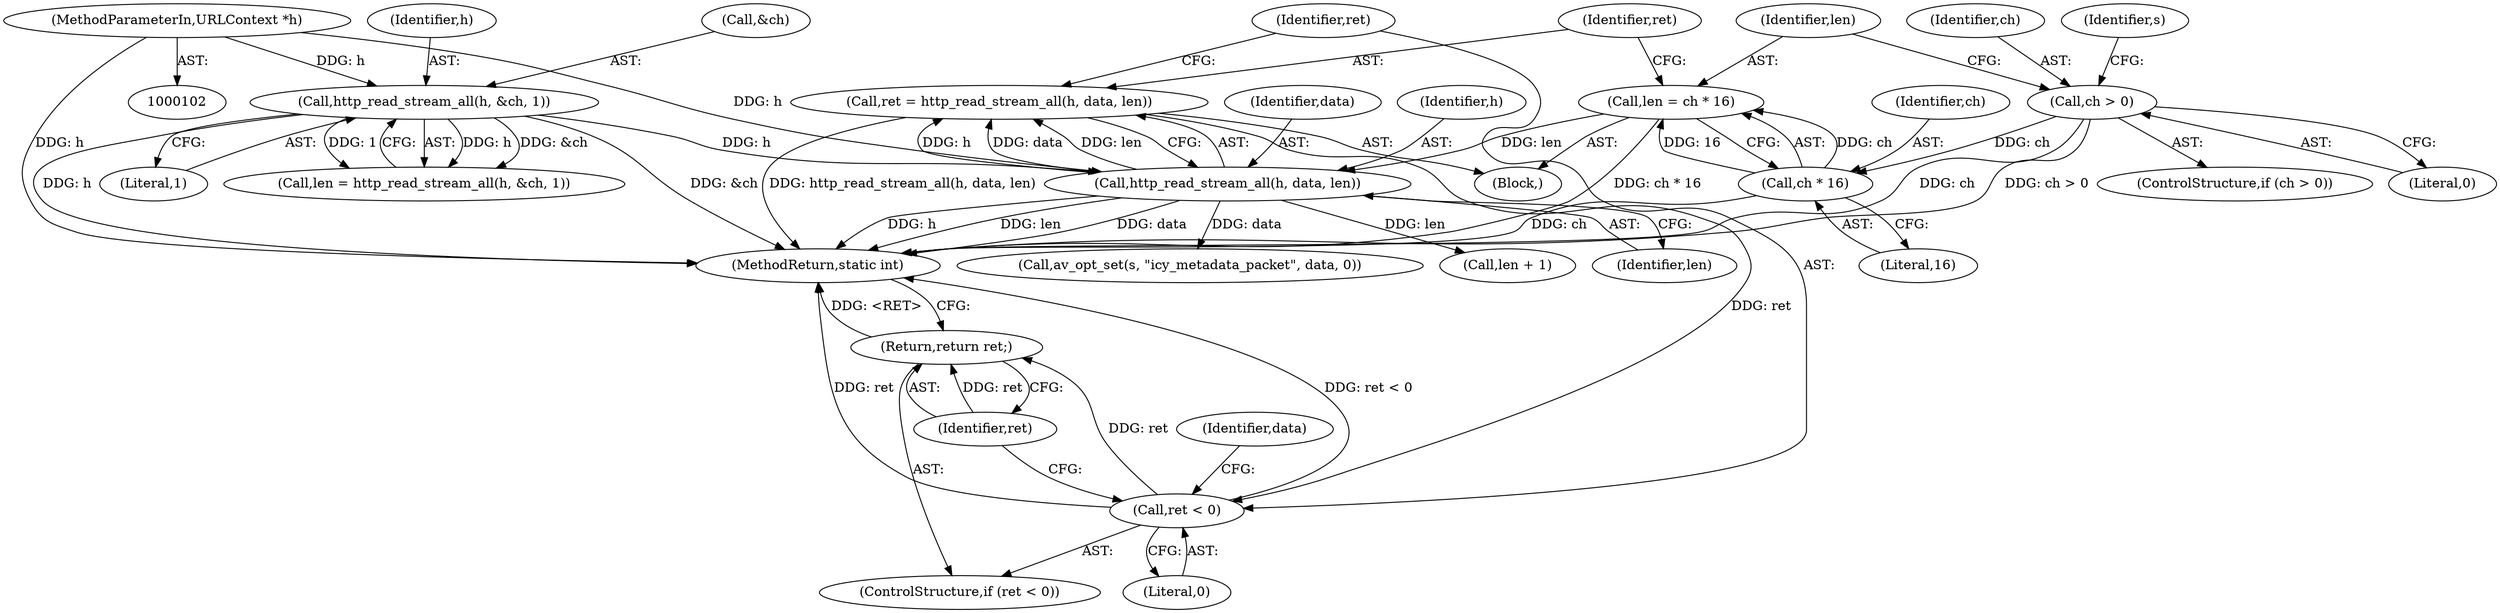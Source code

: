 digraph "0_FFmpeg_2a05c8f813de6f2278827734bf8102291e7484aa_8@API" {
"1000159" [label="(Call,ret = http_read_stream_all(h, data, len))"];
"1000161" [label="(Call,http_read_stream_all(h, data, len))"];
"1000136" [label="(Call,http_read_stream_all(h, &ch, 1))"];
"1000103" [label="(MethodParameterIn,URLContext *h)"];
"1000154" [label="(Call,len = ch * 16)"];
"1000156" [label="(Call,ch * 16)"];
"1000148" [label="(Call,ch > 0)"];
"1000166" [label="(Call,ret < 0)"];
"1000169" [label="(Return,return ret;)"];
"1000157" [label="(Identifier,ch)"];
"1000169" [label="(Return,return ret;)"];
"1000134" [label="(Call,len = http_read_stream_all(h, &ch, 1))"];
"1000160" [label="(Identifier,ret)"];
"1000166" [label="(Call,ret < 0)"];
"1000137" [label="(Identifier,h)"];
"1000136" [label="(Call,http_read_stream_all(h, &ch, 1))"];
"1000148" [label="(Call,ch > 0)"];
"1000151" [label="(Block,)"];
"1000167" [label="(Identifier,ret)"];
"1000165" [label="(ControlStructure,if (ret < 0))"];
"1000174" [label="(Call,len + 1)"];
"1000161" [label="(Call,http_read_stream_all(h, data, len))"];
"1000195" [label="(Identifier,s)"];
"1000164" [label="(Identifier,len)"];
"1000163" [label="(Identifier,data)"];
"1000103" [label="(MethodParameterIn,URLContext *h)"];
"1000159" [label="(Call,ret = http_read_stream_all(h, data, len))"];
"1000207" [label="(MethodReturn,static int)"];
"1000147" [label="(ControlStructure,if (ch > 0))"];
"1000156" [label="(Call,ch * 16)"];
"1000170" [label="(Identifier,ret)"];
"1000150" [label="(Literal,0)"];
"1000173" [label="(Identifier,data)"];
"1000140" [label="(Literal,1)"];
"1000158" [label="(Literal,16)"];
"1000182" [label="(Call,av_opt_set(s, \"icy_metadata_packet\", data, 0))"];
"1000168" [label="(Literal,0)"];
"1000155" [label="(Identifier,len)"];
"1000162" [label="(Identifier,h)"];
"1000149" [label="(Identifier,ch)"];
"1000138" [label="(Call,&ch)"];
"1000154" [label="(Call,len = ch * 16)"];
"1000159" -> "1000151"  [label="AST: "];
"1000159" -> "1000161"  [label="CFG: "];
"1000160" -> "1000159"  [label="AST: "];
"1000161" -> "1000159"  [label="AST: "];
"1000167" -> "1000159"  [label="CFG: "];
"1000159" -> "1000207"  [label="DDG: http_read_stream_all(h, data, len)"];
"1000161" -> "1000159"  [label="DDG: h"];
"1000161" -> "1000159"  [label="DDG: data"];
"1000161" -> "1000159"  [label="DDG: len"];
"1000159" -> "1000166"  [label="DDG: ret"];
"1000161" -> "1000164"  [label="CFG: "];
"1000162" -> "1000161"  [label="AST: "];
"1000163" -> "1000161"  [label="AST: "];
"1000164" -> "1000161"  [label="AST: "];
"1000161" -> "1000207"  [label="DDG: len"];
"1000161" -> "1000207"  [label="DDG: data"];
"1000161" -> "1000207"  [label="DDG: h"];
"1000136" -> "1000161"  [label="DDG: h"];
"1000103" -> "1000161"  [label="DDG: h"];
"1000154" -> "1000161"  [label="DDG: len"];
"1000161" -> "1000174"  [label="DDG: len"];
"1000161" -> "1000182"  [label="DDG: data"];
"1000136" -> "1000134"  [label="AST: "];
"1000136" -> "1000140"  [label="CFG: "];
"1000137" -> "1000136"  [label="AST: "];
"1000138" -> "1000136"  [label="AST: "];
"1000140" -> "1000136"  [label="AST: "];
"1000134" -> "1000136"  [label="CFG: "];
"1000136" -> "1000207"  [label="DDG: &ch"];
"1000136" -> "1000207"  [label="DDG: h"];
"1000136" -> "1000134"  [label="DDG: h"];
"1000136" -> "1000134"  [label="DDG: &ch"];
"1000136" -> "1000134"  [label="DDG: 1"];
"1000103" -> "1000136"  [label="DDG: h"];
"1000103" -> "1000102"  [label="AST: "];
"1000103" -> "1000207"  [label="DDG: h"];
"1000154" -> "1000151"  [label="AST: "];
"1000154" -> "1000156"  [label="CFG: "];
"1000155" -> "1000154"  [label="AST: "];
"1000156" -> "1000154"  [label="AST: "];
"1000160" -> "1000154"  [label="CFG: "];
"1000154" -> "1000207"  [label="DDG: ch * 16"];
"1000156" -> "1000154"  [label="DDG: ch"];
"1000156" -> "1000154"  [label="DDG: 16"];
"1000156" -> "1000158"  [label="CFG: "];
"1000157" -> "1000156"  [label="AST: "];
"1000158" -> "1000156"  [label="AST: "];
"1000156" -> "1000207"  [label="DDG: ch"];
"1000148" -> "1000156"  [label="DDG: ch"];
"1000148" -> "1000147"  [label="AST: "];
"1000148" -> "1000150"  [label="CFG: "];
"1000149" -> "1000148"  [label="AST: "];
"1000150" -> "1000148"  [label="AST: "];
"1000155" -> "1000148"  [label="CFG: "];
"1000195" -> "1000148"  [label="CFG: "];
"1000148" -> "1000207"  [label="DDG: ch"];
"1000148" -> "1000207"  [label="DDG: ch > 0"];
"1000166" -> "1000165"  [label="AST: "];
"1000166" -> "1000168"  [label="CFG: "];
"1000167" -> "1000166"  [label="AST: "];
"1000168" -> "1000166"  [label="AST: "];
"1000170" -> "1000166"  [label="CFG: "];
"1000173" -> "1000166"  [label="CFG: "];
"1000166" -> "1000207"  [label="DDG: ret < 0"];
"1000166" -> "1000207"  [label="DDG: ret"];
"1000166" -> "1000169"  [label="DDG: ret"];
"1000169" -> "1000165"  [label="AST: "];
"1000169" -> "1000170"  [label="CFG: "];
"1000170" -> "1000169"  [label="AST: "];
"1000207" -> "1000169"  [label="CFG: "];
"1000169" -> "1000207"  [label="DDG: <RET>"];
"1000170" -> "1000169"  [label="DDG: ret"];
}
